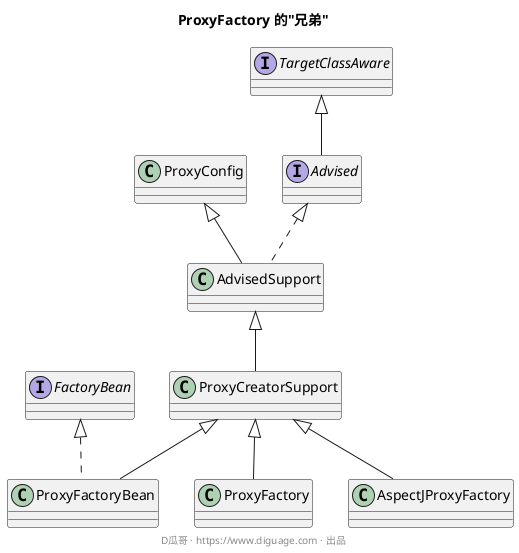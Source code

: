 @startuml
title **ProxyFactory 的"兄弟"**


interface Advised extends TargetClassAware

class AdvisedSupport extends ProxyConfig implements Advised

class ProxyCreatorSupport extends AdvisedSupport

class ProxyFactory extends ProxyCreatorSupport

class ProxyFactoryBean extends ProxyCreatorSupport implements FactoryBean

class AspectJProxyFactory extends ProxyCreatorSupport


footer D瓜哥 · https://www.diguage.com · 出品
@enduml